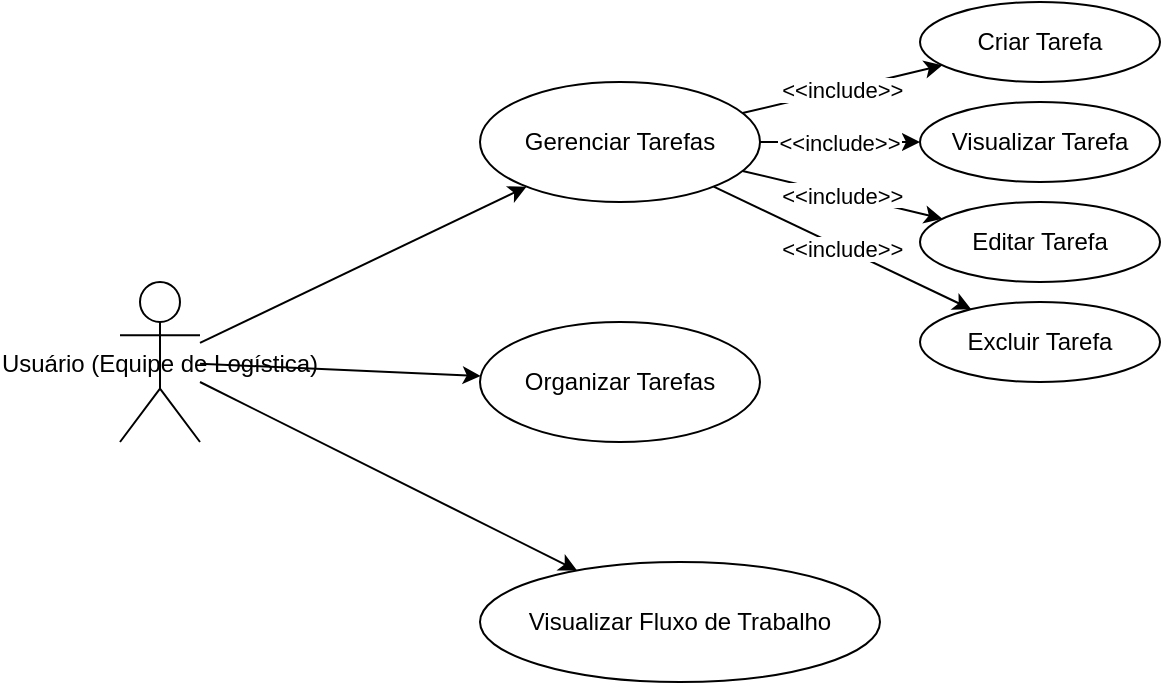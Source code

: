 
<mxGraphModel dx="1484" dy="796" grid="1" gridSize="10" guides="1" tooltips="1" connect="1" arrows="1" fold="1" page="1" pageScale="1" pageWidth="827" pageHeight="1169" math="0" shadow="0">
  <root>
    <mxCell id="0"/>
    <mxCell id="1" parent="0"/>
    
    <!-- Ator -->
    <mxCell id="actor1" value="Usuário (Equipe de Logística)" style="shape=umlActor;" vertex="1" parent="1">
      <mxGeometry x="20" y="200" width="40" height="80" as="geometry"/>
    </mxCell>
    
    <!-- Casos de Uso principais -->
    <mxCell id="uc1" value="Gerenciar Tarefas" style="ellipse;whiteSpace=wrap;" vertex="1" parent="1">
      <mxGeometry x="200" y="100" width="140" height="60" as="geometry"/>
    </mxCell>
    <mxCell id="uc2" value="Organizar Tarefas" style="ellipse;whiteSpace=wrap;" vertex="1" parent="1">
      <mxGeometry x="200" y="220" width="140" height="60" as="geometry"/>
    </mxCell>
    <mxCell id="uc3" value="Visualizar Fluxo de Trabalho" style="ellipse;whiteSpace=wrap;" vertex="1" parent="1">
      <mxGeometry x="200" y="340" width="200" height="60" as="geometry"/>
    </mxCell>

    <!-- Subcasos Gerenciar -->
    <mxCell id="uc1a" value="Criar Tarefa" style="ellipse;whiteSpace=wrap;" vertex="1" parent="1">
      <mxGeometry x="420" y="60" width="120" height="40" as="geometry"/>
    </mxCell>
    <mxCell id="uc1b" value="Visualizar Tarefa" style="ellipse;whiteSpace=wrap;" vertex="1" parent="1">
      <mxGeometry x="420" y="110" width="120" height="40" as="geometry"/>
    </mxCell>
    <mxCell id="uc1c" value="Editar Tarefa" style="ellipse;whiteSpace=wrap;" vertex="1" parent="1">
      <mxGeometry x="420" y="160" width="120" height="40" as="geometry"/>
    </mxCell>
    <mxCell id="uc1d" value="Excluir Tarefa" style="ellipse;whiteSpace=wrap;" vertex="1" parent="1">
      <mxGeometry x="420" y="210" width="120" height="40" as="geometry"/>
    </mxCell>

    <!-- Ligações do Ator -->
    <mxCell id="e1" edge="1" parent="1" source="actor1" target="uc1"><mxGeometry relative="1" as="geometry"/></mxCell>
    <mxCell id="e2" edge="1" parent="1" source="actor1" target="uc2"><mxGeometry relative="1" as="geometry"/></mxCell>
    <mxCell id="e3" edge="1" parent="1" source="actor1" target="uc3"><mxGeometry relative="1" as="geometry"/></mxCell>

    <!-- Ligações include -->
    <mxCell id="e4" value="&lt;&lt;include&gt;&gt;" edge="1" parent="1" source="uc1" target="uc1a"><mxGeometry relative="1" as="geometry"/></mxCell>
    <mxCell id="e5" value="&lt;&lt;include&gt;&gt;" edge="1" parent="1" source="uc1" target="uc1b"><mxGeometry relative="1" as="geometry"/></mxCell>
    <mxCell id="e6" value="&lt;&lt;include&gt;&gt;" edge="1" parent="1" source="uc1" target="uc1c"><mxGeometry relative="1" as="geometry"/></mxCell>
    <mxCell id="e7" value="&lt;&lt;include&gt;&gt;" edge="1" parent="1" source="uc1" target="uc1d"><mxGeometry relative="1" as="geometry"/></mxCell>
  </root>
</mxGraphModel>
